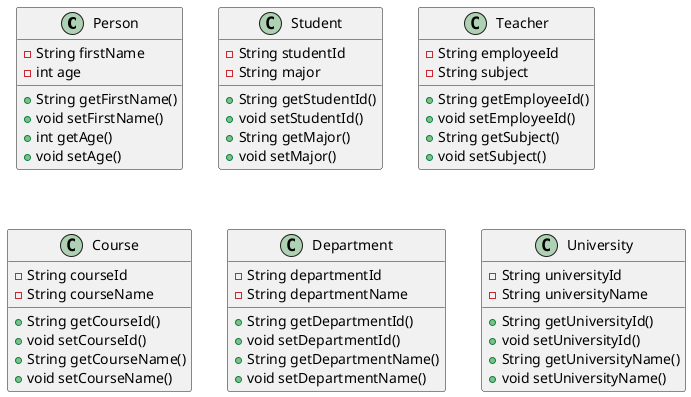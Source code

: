 @startuml First

class Person{
    -String firstName
    -int age
    +String getFirstName()
    +void setFirstName()
    +int getAge()
    +void setAge()
}

class Student {
    -String studentId
    -String major
    +String getStudentId()
    +void setStudentId()
    +String getMajor()
    +void setMajor()
}

class Teacher {
    -String employeeId
    -String subject
    +String getEmployeeId()
    +void setEmployeeId()
    +String getSubject()
    +void setSubject()
}

class Course {
    -String courseId
    -String courseName
    +String getCourseId()
    +void setCourseId()
    +String getCourseName()
    +void setCourseName()
}

class Department {
    -String departmentId
    -String departmentName
    +String getDepartmentId()
    +void setDepartmentId()
    +String getDepartmentName()
    +void setDepartmentName()
}

class University {
    -String universityId
    -String universityName
    +String getUniversityId()
    +void setUniversityId()
    +String getUniversityName()
    +void setUniversityName()
}

@enduml